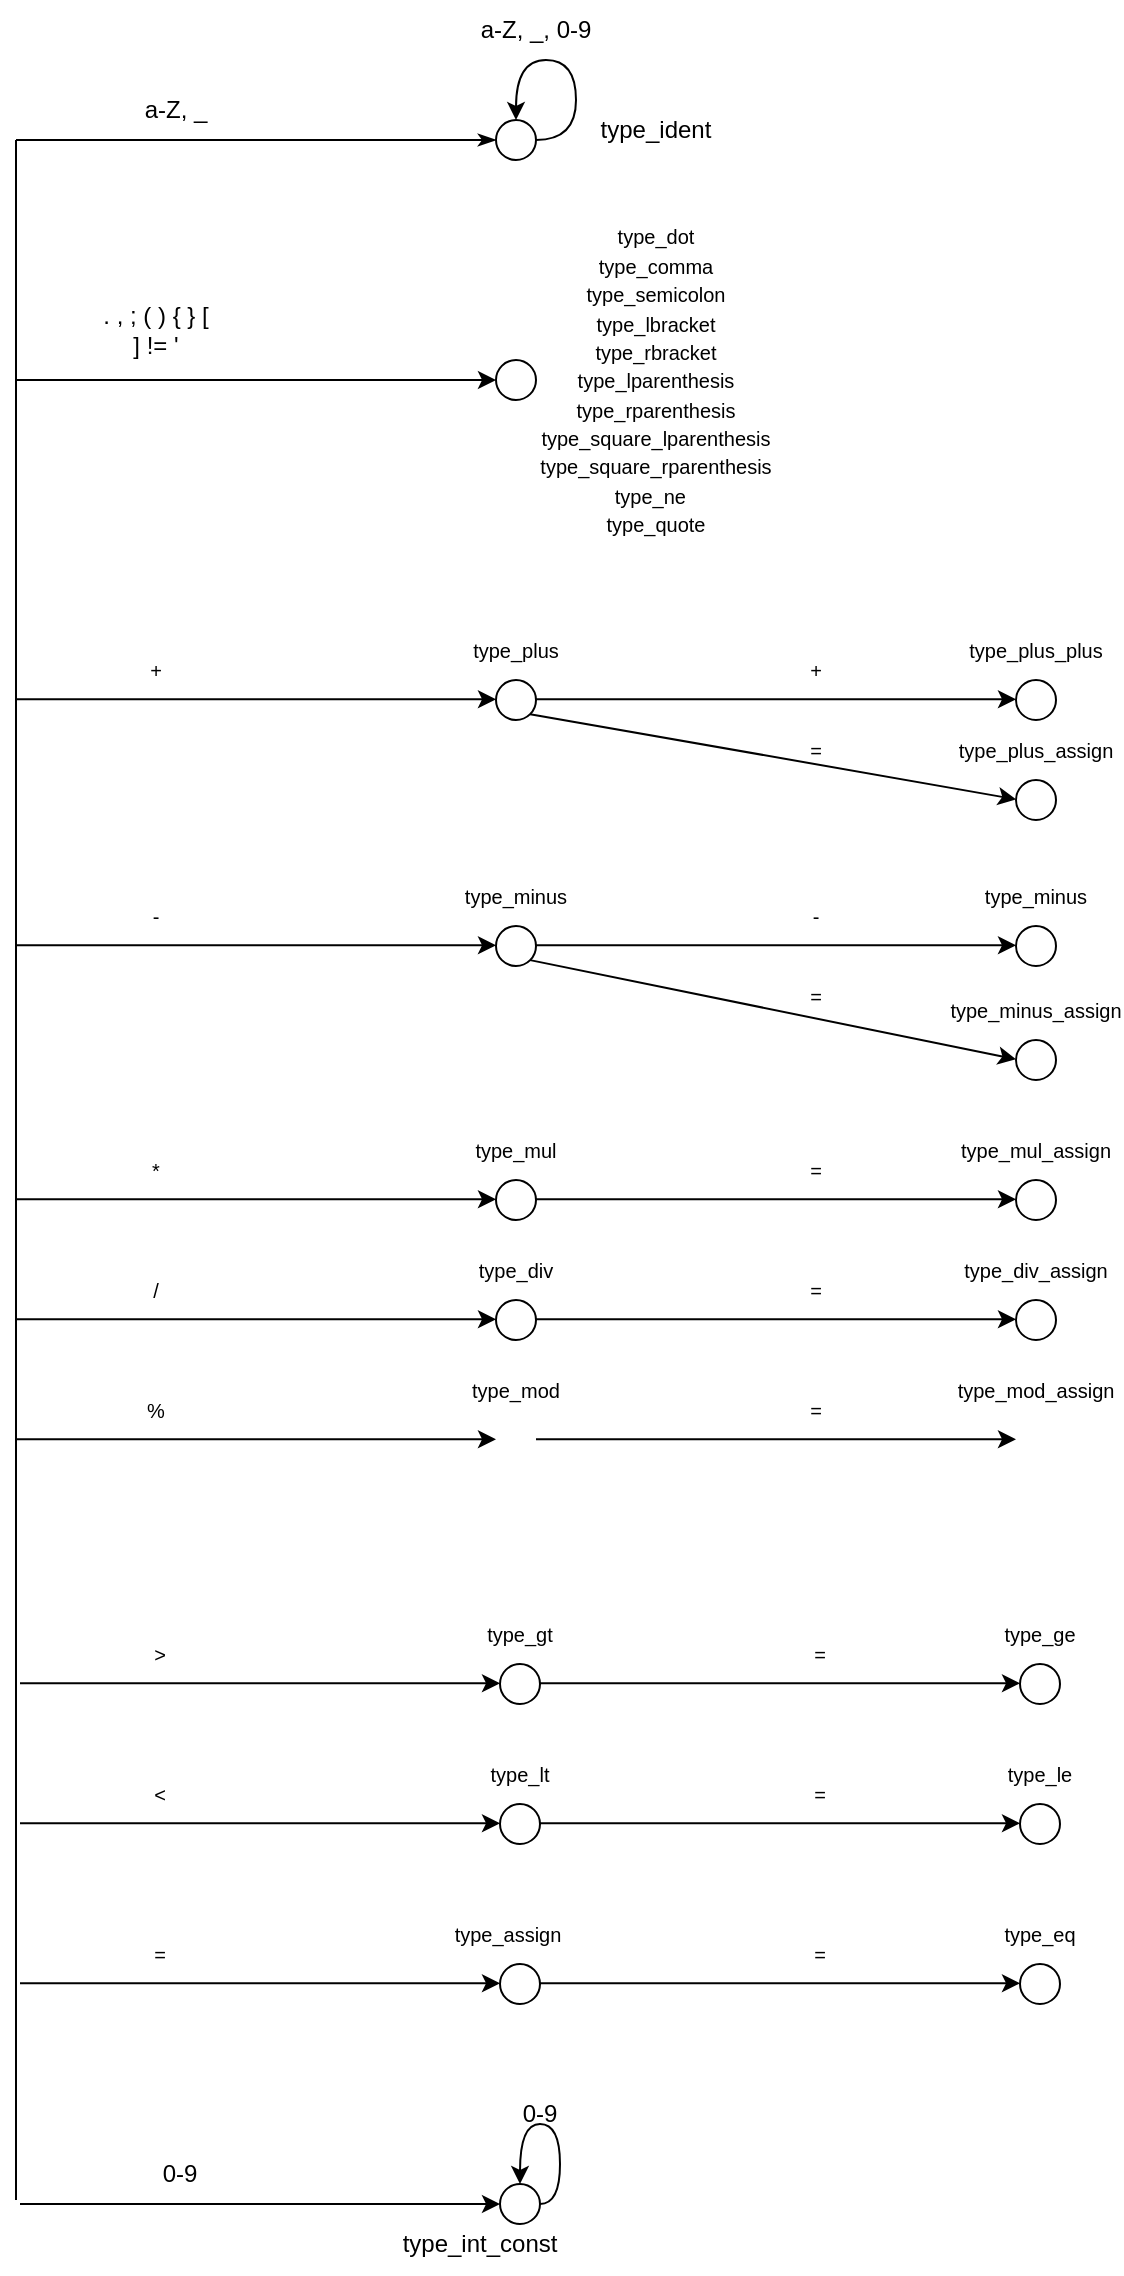 <mxfile version="18.0.4" type="device" pages="2"><diagram id="uwidnktR-FxFbIMfaQE5" name="Страница 1"><mxGraphModel dx="458" dy="519" grid="1" gridSize="10" guides="1" tooltips="1" connect="1" arrows="1" fold="1" page="1" pageScale="1" pageWidth="827" pageHeight="1169" math="0" shadow="0"><root><mxCell id="0"/><mxCell id="1" parent="0"/><mxCell id="todBDBUJH5TGA0z7Rtr4-24" value="" style="endArrow=none;html=1;rounded=0;strokeWidth=1;sourcePerimeterSpacing=13;" parent="1" edge="1"><mxGeometry width="50" height="50" relative="1" as="geometry"><mxPoint x="200" y="1270" as="sourcePoint"/><mxPoint x="200" y="240" as="targetPoint"/></mxGeometry></mxCell><mxCell id="todBDBUJH5TGA0z7Rtr4-34" value="0-9" style="text;html=1;strokeColor=none;fillColor=none;align=center;verticalAlign=middle;whiteSpace=wrap;rounded=0;" parent="1" vertex="1"><mxGeometry x="252" y="1242" width="60" height="30" as="geometry"/></mxCell><mxCell id="todBDBUJH5TGA0z7Rtr4-44" value="" style="endArrow=classicThin;html=1;rounded=0;strokeWidth=1;sourcePerimeterSpacing=13;endFill=1;" parent="1" edge="1"><mxGeometry width="50" height="50" relative="1" as="geometry"><mxPoint x="200" y="240" as="sourcePoint"/><mxPoint x="440" y="240" as="targetPoint"/></mxGeometry></mxCell><mxCell id="todBDBUJH5TGA0z7Rtr4-45" style="edgeStyle=orthogonalEdgeStyle;curved=1;rounded=0;orthogonalLoop=1;jettySize=auto;html=1;strokeColor=#000000;strokeWidth=3;endArrow=classic;endFill=1;sourcePerimeterSpacing=13;entryX=0.5;entryY=0;entryDx=0;entryDy=0;exitX=0.5;exitY=0;exitDx=0;exitDy=0;" parent="1" source="todBDBUJH5TGA0z7Rtr4-46" target="todBDBUJH5TGA0z7Rtr4-46" edge="1"><mxGeometry relative="1" as="geometry"><mxPoint x="480" y="190" as="targetPoint"/></mxGeometry></mxCell><mxCell id="todBDBUJH5TGA0z7Rtr4-46" value="" style="ellipse;whiteSpace=wrap;html=1;" parent="1" vertex="1"><mxGeometry x="440" y="230" width="20" height="20" as="geometry"/></mxCell><mxCell id="todBDBUJH5TGA0z7Rtr4-48" value="a-Z, _" style="text;html=1;strokeColor=none;fillColor=none;align=center;verticalAlign=middle;whiteSpace=wrap;rounded=0;" parent="1" vertex="1"><mxGeometry x="250" y="210" width="60" height="30" as="geometry"/></mxCell><mxCell id="todBDBUJH5TGA0z7Rtr4-49" value="a-Z, _, 0-9" style="text;html=1;strokeColor=none;fillColor=none;align=center;verticalAlign=middle;whiteSpace=wrap;rounded=0;" parent="1" vertex="1"><mxGeometry x="430" y="170" width="60" height="30" as="geometry"/></mxCell><mxCell id="todBDBUJH5TGA0z7Rtr4-50" value="type_ident" style="text;html=1;strokeColor=none;fillColor=none;align=center;verticalAlign=middle;whiteSpace=wrap;rounded=0;" parent="1" vertex="1"><mxGeometry x="490" y="220" width="60" height="30" as="geometry"/></mxCell><mxCell id="todBDBUJH5TGA0z7Rtr4-51" value="" style="endArrow=classic;html=1;rounded=0;strokeWidth=1;sourcePerimeterSpacing=13;endFill=1;" parent="1" edge="1"><mxGeometry width="50" height="50" relative="1" as="geometry"><mxPoint x="200" y="360" as="sourcePoint"/><mxPoint x="440" y="360" as="targetPoint"/></mxGeometry></mxCell><mxCell id="todBDBUJH5TGA0z7Rtr4-52" style="edgeStyle=orthogonalEdgeStyle;curved=1;rounded=0;orthogonalLoop=1;jettySize=auto;html=1;strokeColor=#000000;strokeWidth=3;endArrow=classic;endFill=1;sourcePerimeterSpacing=13;entryX=0.5;entryY=0;entryDx=0;entryDy=0;exitX=0.5;exitY=0;exitDx=0;exitDy=0;" parent="1" source="todBDBUJH5TGA0z7Rtr4-53" target="todBDBUJH5TGA0z7Rtr4-53" edge="1"><mxGeometry relative="1" as="geometry"><mxPoint x="480" y="310" as="targetPoint"/></mxGeometry></mxCell><mxCell id="todBDBUJH5TGA0z7Rtr4-53" value="" style="ellipse;whiteSpace=wrap;html=1;" parent="1" vertex="1"><mxGeometry x="440" y="350" width="20" height="20" as="geometry"/></mxCell><mxCell id="todBDBUJH5TGA0z7Rtr4-54" value=". , ; ( ) { } [ ] != '" style="text;html=1;strokeColor=none;fillColor=none;align=center;verticalAlign=middle;whiteSpace=wrap;rounded=0;" parent="1" vertex="1"><mxGeometry x="240" y="320" width="60" height="30" as="geometry"/></mxCell><mxCell id="todBDBUJH5TGA0z7Rtr4-55" value="&lt;font style=&quot;font-size: 10px;&quot;&gt;type_dot&lt;br&gt;type_comma&lt;br&gt;type_semicolon&lt;br&gt;type_lbracket&lt;br&gt;type_rbracket&lt;br&gt;&lt;span lang=&quot;EN-US&quot;&gt;type_lparenthesis&lt;br&gt;&lt;span style=&quot;line-height: 115%;&quot; lang=&quot;EN-US&quot;&gt;type_rparenthesis&lt;br&gt;&lt;span style=&quot;line-height: 115%;&quot; lang=&quot;EN-US&quot;&gt;type_square_lparenthesis&lt;br&gt;type_square_rparenthesis&lt;br&gt;&lt;/span&gt;type_ne&amp;nbsp;&lt;/span&gt;&amp;nbsp;&lt;br&gt;type_quote&lt;br&gt;&lt;/span&gt;&lt;/font&gt;" style="text;html=1;strokeColor=none;fillColor=none;align=center;verticalAlign=middle;whiteSpace=wrap;rounded=0;" parent="1" vertex="1"><mxGeometry x="460" y="250" width="120" height="220" as="geometry"/></mxCell><mxCell id="todBDBUJH5TGA0z7Rtr4-58" value="" style="ellipse;whiteSpace=wrap;html=1;" parent="1" vertex="1"><mxGeometry x="442" y="1002" width="20" height="20" as="geometry"/></mxCell><mxCell id="todBDBUJH5TGA0z7Rtr4-59" value="" style="endArrow=classic;html=1;rounded=0;strokeWidth=1;sourcePerimeterSpacing=13;endFill=1;" parent="1" edge="1"><mxGeometry width="50" height="50" relative="1" as="geometry"><mxPoint x="202.0" y="1011.66" as="sourcePoint"/><mxPoint x="442" y="1011.66" as="targetPoint"/></mxGeometry></mxCell><mxCell id="todBDBUJH5TGA0z7Rtr4-60" value="" style="ellipse;whiteSpace=wrap;html=1;" parent="1" vertex="1"><mxGeometry x="442" y="1072" width="20" height="20" as="geometry"/></mxCell><mxCell id="todBDBUJH5TGA0z7Rtr4-61" value="" style="endArrow=classic;html=1;rounded=0;strokeWidth=1;sourcePerimeterSpacing=13;endFill=1;" parent="1" edge="1"><mxGeometry width="50" height="50" relative="1" as="geometry"><mxPoint x="202" y="1081.66" as="sourcePoint"/><mxPoint x="442" y="1081.66" as="targetPoint"/></mxGeometry></mxCell><mxCell id="todBDBUJH5TGA0z7Rtr4-62" value="" style="ellipse;whiteSpace=wrap;html=1;" parent="1" vertex="1"><mxGeometry x="442" y="1152" width="20" height="20" as="geometry"/></mxCell><mxCell id="todBDBUJH5TGA0z7Rtr4-63" value="" style="endArrow=classic;html=1;rounded=0;strokeWidth=1;sourcePerimeterSpacing=13;endFill=1;" parent="1" edge="1"><mxGeometry width="50" height="50" relative="1" as="geometry"><mxPoint x="202" y="1161.66" as="sourcePoint"/><mxPoint x="442" y="1161.66" as="targetPoint"/></mxGeometry></mxCell><mxCell id="todBDBUJH5TGA0z7Rtr4-64" value="&amp;gt;" style="text;html=1;strokeColor=none;fillColor=none;align=center;verticalAlign=middle;whiteSpace=wrap;rounded=0;fontSize=10;" parent="1" vertex="1"><mxGeometry x="242" y="982" width="60" height="30" as="geometry"/></mxCell><mxCell id="todBDBUJH5TGA0z7Rtr4-65" value="&amp;lt;" style="text;html=1;strokeColor=none;fillColor=none;align=center;verticalAlign=middle;whiteSpace=wrap;rounded=0;fontSize=10;" parent="1" vertex="1"><mxGeometry x="242" y="1052" width="60" height="30" as="geometry"/></mxCell><mxCell id="todBDBUJH5TGA0z7Rtr4-66" value="=" style="text;html=1;strokeColor=none;fillColor=none;align=center;verticalAlign=middle;whiteSpace=wrap;rounded=0;fontSize=10;" parent="1" vertex="1"><mxGeometry x="242" y="1132" width="60" height="30" as="geometry"/></mxCell><mxCell id="todBDBUJH5TGA0z7Rtr4-68" value="" style="ellipse;whiteSpace=wrap;html=1;" parent="1" vertex="1"><mxGeometry x="702" y="1002" width="20" height="20" as="geometry"/></mxCell><mxCell id="todBDBUJH5TGA0z7Rtr4-69" value="" style="endArrow=classic;html=1;rounded=0;strokeWidth=1;sourcePerimeterSpacing=13;endFill=1;" parent="1" edge="1"><mxGeometry width="50" height="50" relative="1" as="geometry"><mxPoint x="462" y="1011.66" as="sourcePoint"/><mxPoint x="702" y="1011.66" as="targetPoint"/></mxGeometry></mxCell><mxCell id="todBDBUJH5TGA0z7Rtr4-70" value="" style="ellipse;whiteSpace=wrap;html=1;" parent="1" vertex="1"><mxGeometry x="702" y="1072" width="20" height="20" as="geometry"/></mxCell><mxCell id="todBDBUJH5TGA0z7Rtr4-71" value="" style="endArrow=classic;html=1;rounded=0;strokeWidth=1;sourcePerimeterSpacing=13;endFill=1;" parent="1" edge="1"><mxGeometry width="50" height="50" relative="1" as="geometry"><mxPoint x="462" y="1081.66" as="sourcePoint"/><mxPoint x="702" y="1081.66" as="targetPoint"/></mxGeometry></mxCell><mxCell id="todBDBUJH5TGA0z7Rtr4-72" value="" style="ellipse;whiteSpace=wrap;html=1;" parent="1" vertex="1"><mxGeometry x="702" y="1152" width="20" height="20" as="geometry"/></mxCell><mxCell id="todBDBUJH5TGA0z7Rtr4-73" value="" style="endArrow=classic;html=1;rounded=0;strokeWidth=1;sourcePerimeterSpacing=13;endFill=1;" parent="1" edge="1"><mxGeometry width="50" height="50" relative="1" as="geometry"><mxPoint x="462" y="1161.66" as="sourcePoint"/><mxPoint x="702" y="1161.66" as="targetPoint"/></mxGeometry></mxCell><mxCell id="todBDBUJH5TGA0z7Rtr4-74" value="type_gt" style="text;html=1;strokeColor=none;fillColor=none;align=center;verticalAlign=middle;whiteSpace=wrap;rounded=0;fontSize=10;" parent="1" vertex="1"><mxGeometry x="422" y="972" width="60" height="30" as="geometry"/></mxCell><mxCell id="todBDBUJH5TGA0z7Rtr4-75" value="type_lt" style="text;html=1;strokeColor=none;fillColor=none;align=center;verticalAlign=middle;whiteSpace=wrap;rounded=0;fontSize=10;" parent="1" vertex="1"><mxGeometry x="422" y="1042" width="60" height="30" as="geometry"/></mxCell><mxCell id="todBDBUJH5TGA0z7Rtr4-76" value="type_assign" style="text;html=1;strokeColor=none;fillColor=none;align=center;verticalAlign=middle;whiteSpace=wrap;rounded=0;fontSize=10;" parent="1" vertex="1"><mxGeometry x="416" y="1122" width="60" height="30" as="geometry"/></mxCell><mxCell id="todBDBUJH5TGA0z7Rtr4-77" value="type_eq" style="text;html=1;strokeColor=none;fillColor=none;align=center;verticalAlign=middle;whiteSpace=wrap;rounded=0;fontSize=10;" parent="1" vertex="1"><mxGeometry x="682" y="1122" width="60" height="30" as="geometry"/></mxCell><mxCell id="todBDBUJH5TGA0z7Rtr4-78" value="=" style="text;html=1;strokeColor=none;fillColor=none;align=center;verticalAlign=middle;whiteSpace=wrap;rounded=0;fontSize=10;" parent="1" vertex="1"><mxGeometry x="572" y="1132" width="60" height="30" as="geometry"/></mxCell><mxCell id="todBDBUJH5TGA0z7Rtr4-79" value="=" style="text;html=1;strokeColor=none;fillColor=none;align=center;verticalAlign=middle;whiteSpace=wrap;rounded=0;fontSize=10;" parent="1" vertex="1"><mxGeometry x="572" y="1052" width="60" height="30" as="geometry"/></mxCell><mxCell id="todBDBUJH5TGA0z7Rtr4-80" value="=" style="text;html=1;strokeColor=none;fillColor=none;align=center;verticalAlign=middle;whiteSpace=wrap;rounded=0;fontSize=10;" parent="1" vertex="1"><mxGeometry x="572" y="982" width="60" height="30" as="geometry"/></mxCell><mxCell id="todBDBUJH5TGA0z7Rtr4-81" value="type_le" style="text;html=1;strokeColor=none;fillColor=none;align=center;verticalAlign=middle;whiteSpace=wrap;rounded=0;fontSize=10;" parent="1" vertex="1"><mxGeometry x="682" y="1042" width="60" height="30" as="geometry"/></mxCell><mxCell id="todBDBUJH5TGA0z7Rtr4-82" value="type_ge" style="text;html=1;strokeColor=none;fillColor=none;align=center;verticalAlign=middle;whiteSpace=wrap;rounded=0;fontSize=10;" parent="1" vertex="1"><mxGeometry x="682" y="972" width="60" height="30" as="geometry"/></mxCell><mxCell id="todBDBUJH5TGA0z7Rtr4-91" value="" style="endArrow=classic;html=1;rounded=0;strokeWidth=1;sourcePerimeterSpacing=13;endFill=1;" parent="1" edge="1"><mxGeometry width="50" height="50" relative="1" as="geometry"><mxPoint x="202" y="1272" as="sourcePoint"/><mxPoint x="442" y="1272" as="targetPoint"/></mxGeometry></mxCell><mxCell id="todBDBUJH5TGA0z7Rtr4-92" style="edgeStyle=orthogonalEdgeStyle;curved=1;rounded=0;orthogonalLoop=1;jettySize=auto;html=1;strokeColor=#000000;strokeWidth=3;endArrow=classic;endFill=1;sourcePerimeterSpacing=13;entryX=0.5;entryY=0;entryDx=0;entryDy=0;exitX=0.5;exitY=0;exitDx=0;exitDy=0;" parent="1" source="todBDBUJH5TGA0z7Rtr4-93" target="todBDBUJH5TGA0z7Rtr4-93" edge="1"><mxGeometry relative="1" as="geometry"><mxPoint x="482" y="1222" as="targetPoint"/></mxGeometry></mxCell><mxCell id="todBDBUJH5TGA0z7Rtr4-93" value="" style="ellipse;whiteSpace=wrap;html=1;" parent="1" vertex="1"><mxGeometry x="442" y="1262" width="20" height="20" as="geometry"/></mxCell><mxCell id="todBDBUJH5TGA0z7Rtr4-140" value="type_int_const" style="text;html=1;strokeColor=none;fillColor=none;align=center;verticalAlign=middle;whiteSpace=wrap;rounded=0;" parent="1" vertex="1"><mxGeometry x="402" y="1277" width="60" height="30" as="geometry"/></mxCell><mxCell id="27j7ETkEmH9uwIxhOJGY-1" style="edgeStyle=orthogonalEdgeStyle;curved=1;rounded=0;orthogonalLoop=1;jettySize=auto;html=1;exitX=1;exitY=0.5;exitDx=0;exitDy=0;entryX=0.5;entryY=0;entryDx=0;entryDy=0;strokeColor=#000000;strokeWidth=1;fontSize=10;endArrow=classic;endFill=1;endSize=6;sourcePerimeterSpacing=13;elbow=vertical;" parent="1" source="todBDBUJH5TGA0z7Rtr4-46" target="todBDBUJH5TGA0z7Rtr4-46" edge="1"><mxGeometry relative="1" as="geometry"><Array as="points"><mxPoint x="480" y="240"/><mxPoint x="480" y="200"/><mxPoint x="450" y="200"/></Array></mxGeometry></mxCell><mxCell id="27j7ETkEmH9uwIxhOJGY-3" style="edgeStyle=orthogonalEdgeStyle;curved=1;rounded=0;orthogonalLoop=1;jettySize=auto;html=1;exitX=1;exitY=0.5;exitDx=0;exitDy=0;entryX=0.5;entryY=0;entryDx=0;entryDy=0;strokeColor=#000000;strokeWidth=1;fontSize=10;endArrow=classic;endFill=1;endSize=6;sourcePerimeterSpacing=13;elbow=vertical;" parent="1" source="todBDBUJH5TGA0z7Rtr4-93" target="todBDBUJH5TGA0z7Rtr4-93" edge="1"><mxGeometry relative="1" as="geometry"><Array as="points"><mxPoint x="472" y="1272"/><mxPoint x="472" y="1232"/><mxPoint x="452" y="1232"/></Array></mxGeometry></mxCell><mxCell id="27j7ETkEmH9uwIxhOJGY-4" value="0-9" style="text;html=1;strokeColor=none;fillColor=none;align=center;verticalAlign=middle;whiteSpace=wrap;rounded=0;" parent="1" vertex="1"><mxGeometry x="432" y="1212" width="60" height="30" as="geometry"/></mxCell><mxCell id="f8OBELgz_QD6iscqDIUs-1" value="" style="ellipse;whiteSpace=wrap;html=1;" vertex="1" parent="1"><mxGeometry x="440" y="510" width="20" height="20" as="geometry"/></mxCell><mxCell id="f8OBELgz_QD6iscqDIUs-2" value="" style="endArrow=classic;html=1;rounded=0;strokeWidth=1;sourcePerimeterSpacing=13;endFill=1;" edge="1" parent="1"><mxGeometry width="50" height="50" relative="1" as="geometry"><mxPoint x="200.0" y="519.66" as="sourcePoint"/><mxPoint x="440" y="519.66" as="targetPoint"/></mxGeometry></mxCell><mxCell id="f8OBELgz_QD6iscqDIUs-3" value="+" style="text;html=1;strokeColor=none;fillColor=none;align=center;verticalAlign=middle;whiteSpace=wrap;rounded=0;fontSize=10;" vertex="1" parent="1"><mxGeometry x="240" y="490" width="60" height="30" as="geometry"/></mxCell><mxCell id="f8OBELgz_QD6iscqDIUs-4" value="" style="ellipse;whiteSpace=wrap;html=1;" vertex="1" parent="1"><mxGeometry x="700" y="510" width="20" height="20" as="geometry"/></mxCell><mxCell id="f8OBELgz_QD6iscqDIUs-5" value="" style="endArrow=classic;html=1;rounded=0;strokeWidth=1;sourcePerimeterSpacing=13;endFill=1;" edge="1" parent="1"><mxGeometry width="50" height="50" relative="1" as="geometry"><mxPoint x="460" y="519.66" as="sourcePoint"/><mxPoint x="700" y="519.66" as="targetPoint"/></mxGeometry></mxCell><mxCell id="f8OBELgz_QD6iscqDIUs-6" value="type_plus" style="text;html=1;strokeColor=none;fillColor=none;align=center;verticalAlign=middle;whiteSpace=wrap;rounded=0;fontSize=10;" vertex="1" parent="1"><mxGeometry x="420" y="480" width="60" height="30" as="geometry"/></mxCell><mxCell id="f8OBELgz_QD6iscqDIUs-7" value="+" style="text;html=1;strokeColor=none;fillColor=none;align=center;verticalAlign=middle;whiteSpace=wrap;rounded=0;fontSize=10;" vertex="1" parent="1"><mxGeometry x="570" y="490" width="60" height="30" as="geometry"/></mxCell><mxCell id="f8OBELgz_QD6iscqDIUs-8" value="type_plus_plus" style="text;html=1;strokeColor=none;fillColor=none;align=center;verticalAlign=middle;whiteSpace=wrap;rounded=0;fontSize=10;" vertex="1" parent="1"><mxGeometry x="680" y="480" width="60" height="30" as="geometry"/></mxCell><mxCell id="f8OBELgz_QD6iscqDIUs-15" value="" style="ellipse;whiteSpace=wrap;html=1;" vertex="1" parent="1"><mxGeometry x="440" y="633" width="20" height="20" as="geometry"/></mxCell><mxCell id="f8OBELgz_QD6iscqDIUs-16" value="" style="endArrow=classic;html=1;rounded=0;strokeWidth=1;sourcePerimeterSpacing=13;endFill=1;" edge="1" parent="1"><mxGeometry width="50" height="50" relative="1" as="geometry"><mxPoint x="200.0" y="642.66" as="sourcePoint"/><mxPoint x="440" y="642.66" as="targetPoint"/></mxGeometry></mxCell><mxCell id="f8OBELgz_QD6iscqDIUs-17" value="-" style="text;html=1;strokeColor=none;fillColor=none;align=center;verticalAlign=middle;whiteSpace=wrap;rounded=0;fontSize=10;" vertex="1" parent="1"><mxGeometry x="240" y="613" width="60" height="30" as="geometry"/></mxCell><mxCell id="f8OBELgz_QD6iscqDIUs-18" value="" style="ellipse;whiteSpace=wrap;html=1;" vertex="1" parent="1"><mxGeometry x="700" y="633" width="20" height="20" as="geometry"/></mxCell><mxCell id="f8OBELgz_QD6iscqDIUs-19" value="" style="endArrow=classic;html=1;rounded=0;strokeWidth=1;sourcePerimeterSpacing=13;endFill=1;" edge="1" parent="1"><mxGeometry width="50" height="50" relative="1" as="geometry"><mxPoint x="460" y="642.66" as="sourcePoint"/><mxPoint x="700" y="642.66" as="targetPoint"/></mxGeometry></mxCell><mxCell id="f8OBELgz_QD6iscqDIUs-20" value="type_minus" style="text;html=1;strokeColor=none;fillColor=none;align=center;verticalAlign=middle;whiteSpace=wrap;rounded=0;fontSize=10;" vertex="1" parent="1"><mxGeometry x="420" y="603" width="60" height="30" as="geometry"/></mxCell><mxCell id="f8OBELgz_QD6iscqDIUs-21" value="-" style="text;html=1;strokeColor=none;fillColor=none;align=center;verticalAlign=middle;whiteSpace=wrap;rounded=0;fontSize=10;" vertex="1" parent="1"><mxGeometry x="570" y="613" width="60" height="30" as="geometry"/></mxCell><mxCell id="f8OBELgz_QD6iscqDIUs-22" value="type_minus" style="text;html=1;strokeColor=none;fillColor=none;align=center;verticalAlign=middle;whiteSpace=wrap;rounded=0;fontSize=10;" vertex="1" parent="1"><mxGeometry x="680" y="603" width="60" height="30" as="geometry"/></mxCell><mxCell id="f8OBELgz_QD6iscqDIUs-23" value="" style="ellipse;whiteSpace=wrap;html=1;" vertex="1" parent="1"><mxGeometry x="700" y="560" width="20" height="20" as="geometry"/></mxCell><mxCell id="f8OBELgz_QD6iscqDIUs-24" value="" style="endArrow=classic;html=1;rounded=0;strokeWidth=1;sourcePerimeterSpacing=13;endFill=1;exitX=1;exitY=1;exitDx=0;exitDy=0;" edge="1" parent="1" source="f8OBELgz_QD6iscqDIUs-1"><mxGeometry width="50" height="50" relative="1" as="geometry"><mxPoint x="460" y="569.66" as="sourcePoint"/><mxPoint x="700" y="569.66" as="targetPoint"/></mxGeometry></mxCell><mxCell id="f8OBELgz_QD6iscqDIUs-25" value="=" style="text;html=1;strokeColor=none;fillColor=none;align=center;verticalAlign=middle;whiteSpace=wrap;rounded=0;fontSize=10;" vertex="1" parent="1"><mxGeometry x="570" y="530" width="60" height="30" as="geometry"/></mxCell><mxCell id="f8OBELgz_QD6iscqDIUs-26" value="type_plus_assign" style="text;html=1;strokeColor=none;fillColor=none;align=center;verticalAlign=middle;whiteSpace=wrap;rounded=0;fontSize=10;" vertex="1" parent="1"><mxGeometry x="680" y="530" width="60" height="30" as="geometry"/></mxCell><mxCell id="f8OBELgz_QD6iscqDIUs-27" value="" style="ellipse;whiteSpace=wrap;html=1;" vertex="1" parent="1"><mxGeometry x="700" y="690" width="20" height="20" as="geometry"/></mxCell><mxCell id="f8OBELgz_QD6iscqDIUs-28" value="" style="endArrow=classic;html=1;rounded=0;strokeWidth=1;sourcePerimeterSpacing=13;endFill=1;exitX=1;exitY=1;exitDx=0;exitDy=0;" edge="1" parent="1" source="f8OBELgz_QD6iscqDIUs-15"><mxGeometry width="50" height="50" relative="1" as="geometry"><mxPoint x="460" y="699.66" as="sourcePoint"/><mxPoint x="700" y="699.66" as="targetPoint"/></mxGeometry></mxCell><mxCell id="f8OBELgz_QD6iscqDIUs-29" value="=" style="text;html=1;strokeColor=none;fillColor=none;align=center;verticalAlign=middle;whiteSpace=wrap;rounded=0;fontSize=10;" vertex="1" parent="1"><mxGeometry x="570" y="653" width="60" height="30" as="geometry"/></mxCell><mxCell id="f8OBELgz_QD6iscqDIUs-30" value="type_minus_assign" style="text;html=1;strokeColor=none;fillColor=none;align=center;verticalAlign=middle;whiteSpace=wrap;rounded=0;fontSize=10;" vertex="1" parent="1"><mxGeometry x="680" y="660" width="60" height="30" as="geometry"/></mxCell><mxCell id="f8OBELgz_QD6iscqDIUs-31" value="" style="ellipse;whiteSpace=wrap;html=1;" vertex="1" parent="1"><mxGeometry x="440" y="760" width="20" height="20" as="geometry"/></mxCell><mxCell id="f8OBELgz_QD6iscqDIUs-32" value="" style="endArrow=classic;html=1;rounded=0;strokeWidth=1;sourcePerimeterSpacing=13;endFill=1;" edge="1" parent="1"><mxGeometry width="50" height="50" relative="1" as="geometry"><mxPoint x="200.0" y="769.66" as="sourcePoint"/><mxPoint x="440" y="769.66" as="targetPoint"/></mxGeometry></mxCell><mxCell id="f8OBELgz_QD6iscqDIUs-33" value="*" style="text;html=1;strokeColor=none;fillColor=none;align=center;verticalAlign=middle;whiteSpace=wrap;rounded=0;fontSize=10;" vertex="1" parent="1"><mxGeometry x="240" y="740" width="60" height="30" as="geometry"/></mxCell><mxCell id="f8OBELgz_QD6iscqDIUs-34" value="" style="ellipse;whiteSpace=wrap;html=1;" vertex="1" parent="1"><mxGeometry x="700" y="760" width="20" height="20" as="geometry"/></mxCell><mxCell id="f8OBELgz_QD6iscqDIUs-35" value="" style="endArrow=classic;html=1;rounded=0;strokeWidth=1;sourcePerimeterSpacing=13;endFill=1;" edge="1" parent="1"><mxGeometry width="50" height="50" relative="1" as="geometry"><mxPoint x="460" y="769.66" as="sourcePoint"/><mxPoint x="700" y="769.66" as="targetPoint"/></mxGeometry></mxCell><mxCell id="f8OBELgz_QD6iscqDIUs-36" value="type_mul" style="text;html=1;strokeColor=none;fillColor=none;align=center;verticalAlign=middle;whiteSpace=wrap;rounded=0;fontSize=10;" vertex="1" parent="1"><mxGeometry x="420" y="730" width="60" height="30" as="geometry"/></mxCell><mxCell id="f8OBELgz_QD6iscqDIUs-37" value="=" style="text;html=1;strokeColor=none;fillColor=none;align=center;verticalAlign=middle;whiteSpace=wrap;rounded=0;fontSize=10;" vertex="1" parent="1"><mxGeometry x="570" y="740" width="60" height="30" as="geometry"/></mxCell><mxCell id="f8OBELgz_QD6iscqDIUs-38" value="type_mul_assign" style="text;html=1;strokeColor=none;fillColor=none;align=center;verticalAlign=middle;whiteSpace=wrap;rounded=0;fontSize=10;" vertex="1" parent="1"><mxGeometry x="680" y="730" width="60" height="30" as="geometry"/></mxCell><mxCell id="f8OBELgz_QD6iscqDIUs-43" value="" style="ellipse;whiteSpace=wrap;html=1;" vertex="1" parent="1"><mxGeometry x="440" y="820" width="20" height="20" as="geometry"/></mxCell><mxCell id="f8OBELgz_QD6iscqDIUs-44" value="" style="endArrow=classic;html=1;rounded=0;strokeWidth=1;sourcePerimeterSpacing=13;endFill=1;" edge="1" parent="1"><mxGeometry width="50" height="50" relative="1" as="geometry"><mxPoint x="200.0" y="829.66" as="sourcePoint"/><mxPoint x="440" y="829.66" as="targetPoint"/></mxGeometry></mxCell><mxCell id="f8OBELgz_QD6iscqDIUs-45" value="/" style="text;html=1;strokeColor=none;fillColor=none;align=center;verticalAlign=middle;whiteSpace=wrap;rounded=0;fontSize=10;" vertex="1" parent="1"><mxGeometry x="240" y="800" width="60" height="30" as="geometry"/></mxCell><mxCell id="f8OBELgz_QD6iscqDIUs-46" value="" style="ellipse;whiteSpace=wrap;html=1;" vertex="1" parent="1"><mxGeometry x="700" y="820" width="20" height="20" as="geometry"/></mxCell><mxCell id="f8OBELgz_QD6iscqDIUs-47" value="" style="endArrow=classic;html=1;rounded=0;strokeWidth=1;sourcePerimeterSpacing=13;endFill=1;" edge="1" parent="1"><mxGeometry width="50" height="50" relative="1" as="geometry"><mxPoint x="460" y="829.66" as="sourcePoint"/><mxPoint x="700" y="829.66" as="targetPoint"/></mxGeometry></mxCell><mxCell id="f8OBELgz_QD6iscqDIUs-48" value="type_div" style="text;html=1;strokeColor=none;fillColor=none;align=center;verticalAlign=middle;whiteSpace=wrap;rounded=0;fontSize=10;" vertex="1" parent="1"><mxGeometry x="420" y="790" width="60" height="30" as="geometry"/></mxCell><mxCell id="f8OBELgz_QD6iscqDIUs-49" value="=" style="text;html=1;strokeColor=none;fillColor=none;align=center;verticalAlign=middle;whiteSpace=wrap;rounded=0;fontSize=10;" vertex="1" parent="1"><mxGeometry x="570" y="800" width="60" height="30" as="geometry"/></mxCell><mxCell id="f8OBELgz_QD6iscqDIUs-50" value="type_div_assign" style="text;html=1;strokeColor=none;fillColor=none;align=center;verticalAlign=middle;whiteSpace=wrap;rounded=0;fontSize=10;" vertex="1" parent="1"><mxGeometry x="680" y="790" width="60" height="30" as="geometry"/></mxCell><mxCell id="f8OBELgz_QD6iscqDIUs-51" value="" style="endArrow=classic;html=1;rounded=0;strokeWidth=1;sourcePerimeterSpacing=13;endFill=1;" edge="1" parent="1"><mxGeometry width="50" height="50" relative="1" as="geometry"><mxPoint x="200.0" y="889.66" as="sourcePoint"/><mxPoint x="440" y="889.66" as="targetPoint"/></mxGeometry></mxCell><mxCell id="f8OBELgz_QD6iscqDIUs-52" value="%" style="text;html=1;strokeColor=none;fillColor=none;align=center;verticalAlign=middle;whiteSpace=wrap;rounded=0;fontSize=10;" vertex="1" parent="1"><mxGeometry x="240" y="860" width="60" height="30" as="geometry"/></mxCell><mxCell id="f8OBELgz_QD6iscqDIUs-53" value="" style="endArrow=classic;html=1;rounded=0;strokeWidth=1;sourcePerimeterSpacing=13;endFill=1;" edge="1" parent="1"><mxGeometry width="50" height="50" relative="1" as="geometry"><mxPoint x="460" y="889.66" as="sourcePoint"/><mxPoint x="700" y="889.66" as="targetPoint"/></mxGeometry></mxCell><mxCell id="f8OBELgz_QD6iscqDIUs-54" value="type_mod" style="text;html=1;strokeColor=none;fillColor=none;align=center;verticalAlign=middle;whiteSpace=wrap;rounded=0;fontSize=10;" vertex="1" parent="1"><mxGeometry x="420" y="850" width="60" height="30" as="geometry"/></mxCell><mxCell id="f8OBELgz_QD6iscqDIUs-55" value="=" style="text;html=1;strokeColor=none;fillColor=none;align=center;verticalAlign=middle;whiteSpace=wrap;rounded=0;fontSize=10;" vertex="1" parent="1"><mxGeometry x="570" y="860" width="60" height="30" as="geometry"/></mxCell><mxCell id="f8OBELgz_QD6iscqDIUs-56" value="type_mod_assign" style="text;html=1;strokeColor=none;fillColor=none;align=center;verticalAlign=middle;whiteSpace=wrap;rounded=0;fontSize=10;" vertex="1" parent="1"><mxGeometry x="680" y="850" width="60" height="30" as="geometry"/></mxCell></root></mxGraphModel></diagram><diagram id="5kB3WwX_QT3nGNyB_6i_" name="Страница 2"><mxGraphModel dx="865" dy="473" grid="1" gridSize="10" guides="1" tooltips="1" connect="1" arrows="1" fold="1" page="1" pageScale="1" pageWidth="827" pageHeight="1169" math="0" shadow="0"><root><mxCell id="0"/><mxCell id="1" parent="0"/><mxCell id="sTMeR5CIHZPwLPQ1u6fF-6" value="" style="endArrow=block;html=1;rounded=0;strokeColor=#000000;strokeWidth=1;fontSize=10;sourcePerimeterSpacing=13;curved=1;elbow=vertical;entryX=0;entryY=0.5;entryDx=0;entryDy=0;endFill=1;" edge="1" parent="1"><mxGeometry width="50" height="50" relative="1" as="geometry"><mxPoint x="160" y="241" as="sourcePoint"/><mxPoint x="230" y="240" as="targetPoint"/></mxGeometry></mxCell><mxCell id="sTMeR5CIHZPwLPQ1u6fF-7" value="/" style="text;html=1;strokeColor=none;fillColor=none;align=center;verticalAlign=middle;whiteSpace=wrap;rounded=0;fontSize=10;" vertex="1" parent="1"><mxGeometry x="170" y="220" width="60" height="30" as="geometry"/></mxCell><mxCell id="sTMeR5CIHZPwLPQ1u6fF-8" value="" style="ellipse;whiteSpace=wrap;html=1;" vertex="1" parent="1"><mxGeometry x="310" y="190" width="20" height="20" as="geometry"/></mxCell><mxCell id="sTMeR5CIHZPwLPQ1u6fF-9" style="edgeStyle=orthogonalEdgeStyle;curved=1;rounded=0;orthogonalLoop=1;jettySize=auto;html=1;exitX=1;exitY=0.5;exitDx=0;exitDy=0;entryX=0.5;entryY=0;entryDx=0;entryDy=0;strokeColor=#000000;strokeWidth=1;fontSize=10;endArrow=blockThin;endFill=1;sourcePerimeterSpacing=13;elbow=vertical;" edge="1" parent="1" source="sTMeR5CIHZPwLPQ1u6fF-8" target="sTMeR5CIHZPwLPQ1u6fF-8"><mxGeometry relative="1" as="geometry"><Array as="points"><mxPoint x="350" y="200"/><mxPoint x="350" y="160"/><mxPoint x="320" y="160"/></Array></mxGeometry></mxCell><mxCell id="sTMeR5CIHZPwLPQ1u6fF-11" style="rounded=0;orthogonalLoop=1;jettySize=auto;html=1;exitX=1;exitY=0.5;exitDx=0;exitDy=0;entryX=0;entryY=1;entryDx=0;entryDy=0;strokeColor=#000000;strokeWidth=1;fontSize=10;endArrow=blockThin;endFill=1;sourcePerimeterSpacing=13;elbow=vertical;" edge="1" parent="1" source="sTMeR5CIHZPwLPQ1u6fF-10" target="sTMeR5CIHZPwLPQ1u6fF-8"><mxGeometry relative="1" as="geometry"/></mxCell><mxCell id="sTMeR5CIHZPwLPQ1u6fF-16" style="edgeStyle=none;rounded=0;orthogonalLoop=1;jettySize=auto;html=1;exitX=1;exitY=1;exitDx=0;exitDy=0;strokeColor=#000000;strokeWidth=1;fontSize=10;endArrow=blockThin;endFill=1;sourcePerimeterSpacing=13;elbow=vertical;" edge="1" parent="1" source="sTMeR5CIHZPwLPQ1u6fF-10" target="sTMeR5CIHZPwLPQ1u6fF-14"><mxGeometry relative="1" as="geometry"/></mxCell><mxCell id="sTMeR5CIHZPwLPQ1u6fF-10" value="" style="ellipse;whiteSpace=wrap;html=1;" vertex="1" parent="1"><mxGeometry x="230" y="230" width="20" height="20" as="geometry"/></mxCell><mxCell id="sTMeR5CIHZPwLPQ1u6fF-12" value="/" style="text;html=1;strokeColor=none;fillColor=none;align=center;verticalAlign=middle;whiteSpace=wrap;rounded=0;fontSize=10;" vertex="1" parent="1"><mxGeometry x="250" y="200" width="60" height="30" as="geometry"/></mxCell><mxCell id="sTMeR5CIHZPwLPQ1u6fF-13" value="∀ символов, кроме '\n' и '\0'" style="text;html=1;strokeColor=none;fillColor=none;align=center;verticalAlign=middle;whiteSpace=wrap;rounded=0;fontSize=10;" vertex="1" parent="1"><mxGeometry x="300" y="120" width="60" height="30" as="geometry"/></mxCell><mxCell id="sTMeR5CIHZPwLPQ1u6fF-21" style="edgeStyle=orthogonalEdgeStyle;curved=1;rounded=0;orthogonalLoop=1;jettySize=auto;html=1;exitX=1;exitY=0.5;exitDx=0;exitDy=0;entryX=0;entryY=0.5;entryDx=0;entryDy=0;strokeColor=#000000;strokeWidth=1;fontSize=10;endArrow=blockThin;endFill=1;sourcePerimeterSpacing=13;elbow=vertical;" edge="1" parent="1" source="sTMeR5CIHZPwLPQ1u6fF-14" target="sTMeR5CIHZPwLPQ1u6fF-20"><mxGeometry relative="1" as="geometry"/></mxCell><mxCell id="sTMeR5CIHZPwLPQ1u6fF-14" value="" style="ellipse;whiteSpace=wrap;html=1;" vertex="1" parent="1"><mxGeometry x="310" y="270" width="20" height="20" as="geometry"/></mxCell><mxCell id="sTMeR5CIHZPwLPQ1u6fF-17" value="*" style="text;html=1;strokeColor=none;fillColor=none;align=center;verticalAlign=middle;whiteSpace=wrap;rounded=0;fontSize=10;" vertex="1" parent="1"><mxGeometry x="250" y="240" width="60" height="30" as="geometry"/></mxCell><mxCell id="sTMeR5CIHZPwLPQ1u6fF-18" style="edgeStyle=orthogonalEdgeStyle;rounded=0;orthogonalLoop=1;jettySize=auto;html=1;exitX=1;exitY=0.5;exitDx=0;exitDy=0;entryX=0.5;entryY=0;entryDx=0;entryDy=0;strokeColor=#000000;strokeWidth=1;fontSize=10;endArrow=blockThin;endFill=1;sourcePerimeterSpacing=13;elbow=vertical;curved=1;" edge="1" parent="1" source="sTMeR5CIHZPwLPQ1u6fF-14" target="sTMeR5CIHZPwLPQ1u6fF-14"><mxGeometry relative="1" as="geometry"><Array as="points"><mxPoint x="350" y="280"/><mxPoint x="350" y="240"/><mxPoint x="320" y="240"/></Array></mxGeometry></mxCell><mxCell id="sTMeR5CIHZPwLPQ1u6fF-19" value="∀ символов, кроме '*' и '\0'" style="text;html=1;strokeColor=none;fillColor=none;align=center;verticalAlign=middle;whiteSpace=wrap;rounded=0;fontSize=10;" vertex="1" parent="1"><mxGeometry x="330" y="220" width="60" height="30" as="geometry"/></mxCell><mxCell id="sTMeR5CIHZPwLPQ1u6fF-30" style="edgeStyle=orthogonalEdgeStyle;curved=1;rounded=0;orthogonalLoop=1;jettySize=auto;html=1;exitX=1;exitY=0.5;exitDx=0;exitDy=0;entryX=0;entryY=0.5;entryDx=0;entryDy=0;strokeColor=#000000;strokeWidth=1;fontSize=10;endArrow=blockThin;endFill=1;sourcePerimeterSpacing=13;elbow=vertical;" edge="1" parent="1" source="sTMeR5CIHZPwLPQ1u6fF-20" target="sTMeR5CIHZPwLPQ1u6fF-29"><mxGeometry relative="1" as="geometry"/></mxCell><mxCell id="sTMeR5CIHZPwLPQ1u6fF-32" style="edgeStyle=orthogonalEdgeStyle;curved=1;rounded=0;orthogonalLoop=1;jettySize=auto;html=1;exitX=0.5;exitY=1;exitDx=0;exitDy=0;entryX=0.5;entryY=1;entryDx=0;entryDy=0;strokeColor=#000000;strokeWidth=1;fontSize=10;endArrow=blockThin;endFill=1;sourcePerimeterSpacing=13;elbow=vertical;" edge="1" parent="1" source="sTMeR5CIHZPwLPQ1u6fF-20" target="sTMeR5CIHZPwLPQ1u6fF-14"><mxGeometry relative="1" as="geometry"/></mxCell><mxCell id="sTMeR5CIHZPwLPQ1u6fF-20" value="" style="ellipse;whiteSpace=wrap;html=1;" vertex="1" parent="1"><mxGeometry x="420" y="270" width="20" height="20" as="geometry"/></mxCell><mxCell id="sTMeR5CIHZPwLPQ1u6fF-22" value="*" style="text;html=1;strokeColor=none;fillColor=none;align=center;verticalAlign=middle;whiteSpace=wrap;rounded=0;fontSize=10;" vertex="1" parent="1"><mxGeometry x="360" y="260" width="60" height="30" as="geometry"/></mxCell><mxCell id="sTMeR5CIHZPwLPQ1u6fF-25" style="edgeStyle=orthogonalEdgeStyle;curved=1;rounded=0;orthogonalLoop=1;jettySize=auto;html=1;exitX=1;exitY=0.5;exitDx=0;exitDy=0;entryX=0.5;entryY=0;entryDx=0;entryDy=0;strokeColor=#000000;strokeWidth=1;fontSize=10;endArrow=blockThin;endFill=1;sourcePerimeterSpacing=13;elbow=vertical;" edge="1" parent="1" source="sTMeR5CIHZPwLPQ1u6fF-20" target="sTMeR5CIHZPwLPQ1u6fF-20"><mxGeometry relative="1" as="geometry"><Array as="points"><mxPoint x="460" y="280"/><mxPoint x="460" y="240"/><mxPoint x="430" y="240"/></Array></mxGeometry></mxCell><mxCell id="sTMeR5CIHZPwLPQ1u6fF-26" value="∀ символов, кроме '*' и '\0'" style="text;html=1;strokeColor=none;fillColor=none;align=center;verticalAlign=middle;whiteSpace=wrap;rounded=0;fontSize=10;" vertex="1" parent="1"><mxGeometry x="354" y="320" width="60" height="30" as="geometry"/></mxCell><mxCell id="sTMeR5CIHZPwLPQ1u6fF-28" value="*" style="text;html=1;strokeColor=none;fillColor=none;align=center;verticalAlign=middle;whiteSpace=wrap;rounded=0;fontSize=10;" vertex="1" parent="1"><mxGeometry x="420" y="220" width="60" height="30" as="geometry"/></mxCell><mxCell id="sTMeR5CIHZPwLPQ1u6fF-29" value="" style="ellipse;whiteSpace=wrap;html=1;" vertex="1" parent="1"><mxGeometry x="520" y="270" width="20" height="20" as="geometry"/></mxCell><mxCell id="sTMeR5CIHZPwLPQ1u6fF-31" value="/" style="text;html=1;strokeColor=none;fillColor=none;align=center;verticalAlign=middle;whiteSpace=wrap;rounded=0;fontSize=10;" vertex="1" parent="1"><mxGeometry x="460" y="260" width="60" height="30" as="geometry"/></mxCell><mxCell id="sTMeR5CIHZPwLPQ1u6fF-33" value="" style="ellipse;whiteSpace=wrap;html=1;" vertex="1" parent="1"><mxGeometry x="140" y="230" width="20" height="20" as="geometry"/></mxCell></root></mxGraphModel></diagram></mxfile>